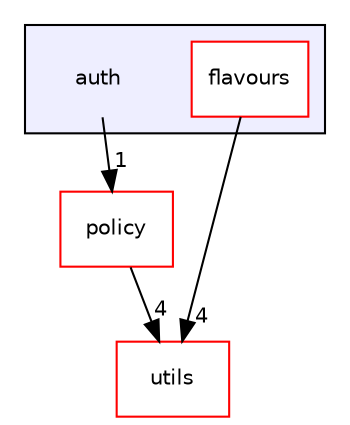digraph "auth" {
  compound=true
  node [ fontsize="10", fontname="Helvetica"];
  edge [ labelfontsize="10", labelfontname="Helvetica"];
  subgraph clusterdir_00ae9869f82e985780277dc684d7236c {
    graph [ bgcolor="#eeeeff", pencolor="black", label="" URL="dir_00ae9869f82e985780277dc684d7236c.html"];
    dir_00ae9869f82e985780277dc684d7236c [shape=plaintext label="auth"];
    dir_de5b33f5c290337181d9fd995af16f41 [shape=box label="flavours" color="red" fillcolor="white" style="filled" URL="dir_de5b33f5c290337181d9fd995af16f41.html"];
  }
  dir_cbdb8362360e11eafe2fa3bc74cf0ffd [shape=box label="utils" fillcolor="white" style="filled" color="red" URL="dir_cbdb8362360e11eafe2fa3bc74cf0ffd.html"];
  dir_eb07bcf3f6bbebad6f759869cfa1383b [shape=box label="policy" fillcolor="white" style="filled" color="red" URL="dir_eb07bcf3f6bbebad6f759869cfa1383b.html"];
  dir_eb07bcf3f6bbebad6f759869cfa1383b->dir_cbdb8362360e11eafe2fa3bc74cf0ffd [headlabel="4", labeldistance=1.5 headhref="dir_000005_000008.html"];
  dir_00ae9869f82e985780277dc684d7236c->dir_eb07bcf3f6bbebad6f759869cfa1383b [headlabel="1", labeldistance=1.5 headhref="dir_000000_000005.html"];
  dir_de5b33f5c290337181d9fd995af16f41->dir_cbdb8362360e11eafe2fa3bc74cf0ffd [headlabel="4", labeldistance=1.5 headhref="dir_000001_000008.html"];
}
